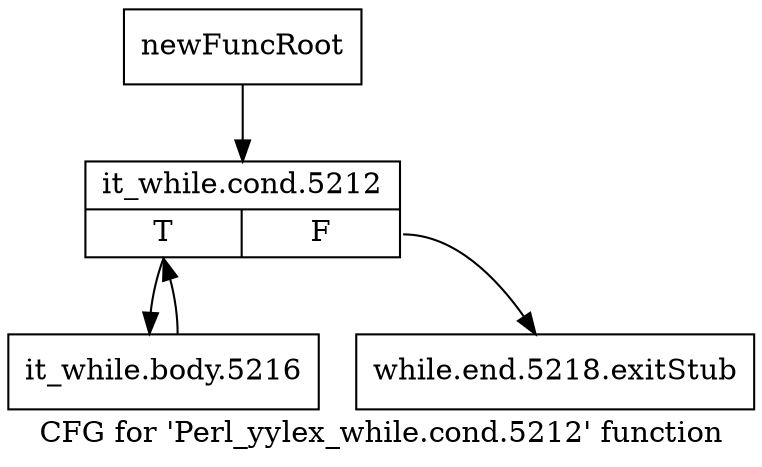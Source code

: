 digraph "CFG for 'Perl_yylex_while.cond.5212' function" {
	label="CFG for 'Perl_yylex_while.cond.5212' function";

	Node0x5491380 [shape=record,label="{newFuncRoot}"];
	Node0x5491380 -> Node0x55475f0;
	Node0x55475a0 [shape=record,label="{while.end.5218.exitStub}"];
	Node0x55475f0 [shape=record,label="{it_while.cond.5212|{<s0>T|<s1>F}}"];
	Node0x55475f0:s0 -> Node0x5547640;
	Node0x55475f0:s1 -> Node0x55475a0;
	Node0x5547640 [shape=record,label="{it_while.body.5216}"];
	Node0x5547640 -> Node0x55475f0;
}
